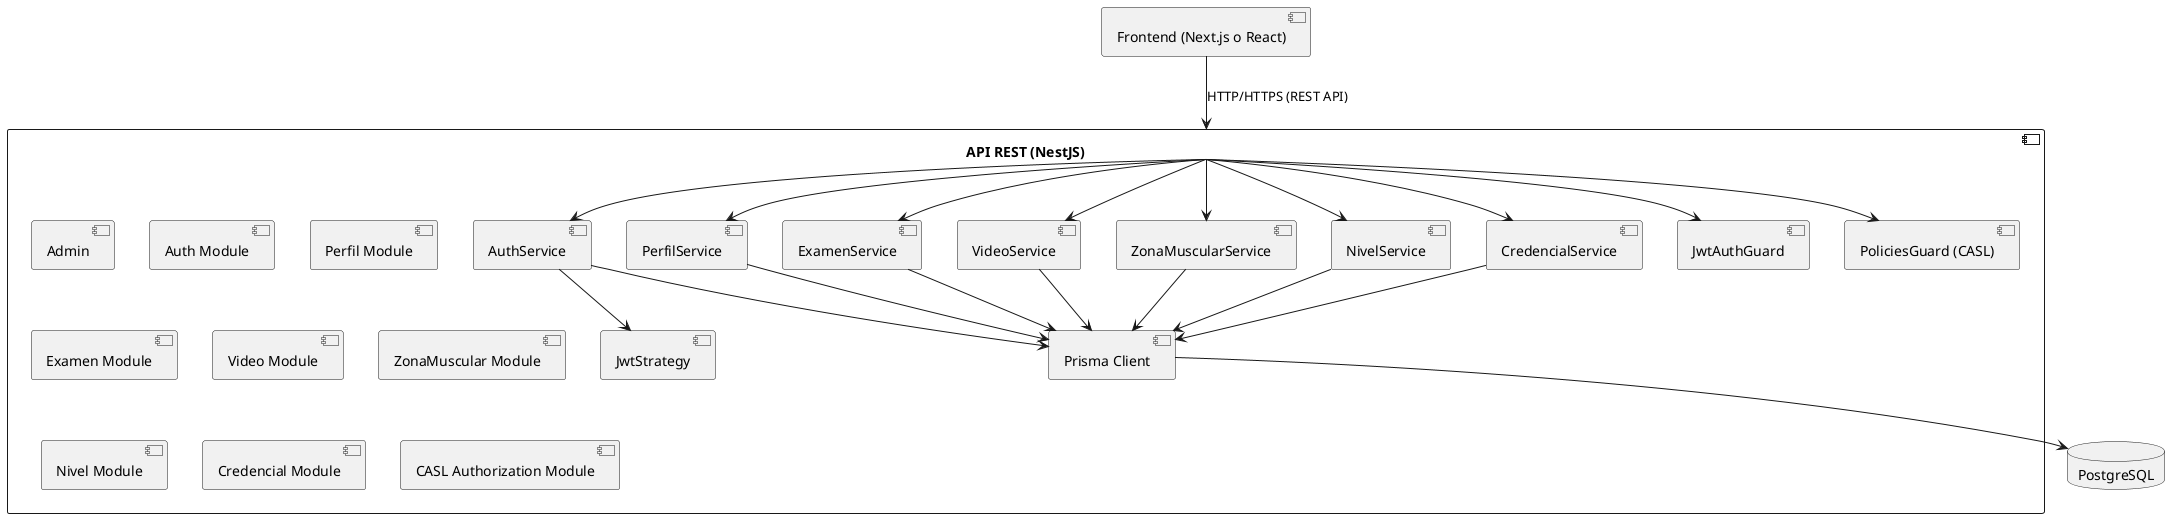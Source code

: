 @startuml Componentes

component "Frontend (Next.js o React)" as Frontend

component "API REST (NestJS)" as API {
  [Admin]
  [Auth Module] 
  [Perfil Module]
  [Examen Module]
  [Video Module]
  [ZonaMuscular Module]
  [Nivel Module]
  [Credencial Module]
  [CASL Authorization Module]
  
  component "AuthService" as AuthService
  component "PerfilService" as PerfilService
  component "ExamenService" as ExamenService
  component "VideoService" as VideoService
  component "ZonaMuscularService" as ZonaMuscularService
  component "NivelService" as NivelService
  component "CredencialService" as CredencialService

  component "JwtAuthGuard" as JwtGuard
  component "JwtStrategy" as JwtStrategy
  component "PoliciesGuard (CASL)" as CaslGuard
   
  component "Prisma Client" as Prisma

}

database "PostgreSQL" as DB


Frontend --> API : HTTP/HTTPS (REST API)
API --> AuthService
API --> PerfilService
API --> ExamenService
API --> VideoService
API --> ZonaMuscularService
API --> NivelService
API --> CredencialService

AuthService --> JwtStrategy
API --> JwtGuard
API --> CaslGuard

AuthService --> Prisma
PerfilService --> Prisma
ExamenService --> Prisma
VideoService --> Prisma
ZonaMuscularService --> Prisma
NivelService --> Prisma
CredencialService --> Prisma

Prisma --> DB

@enduml

